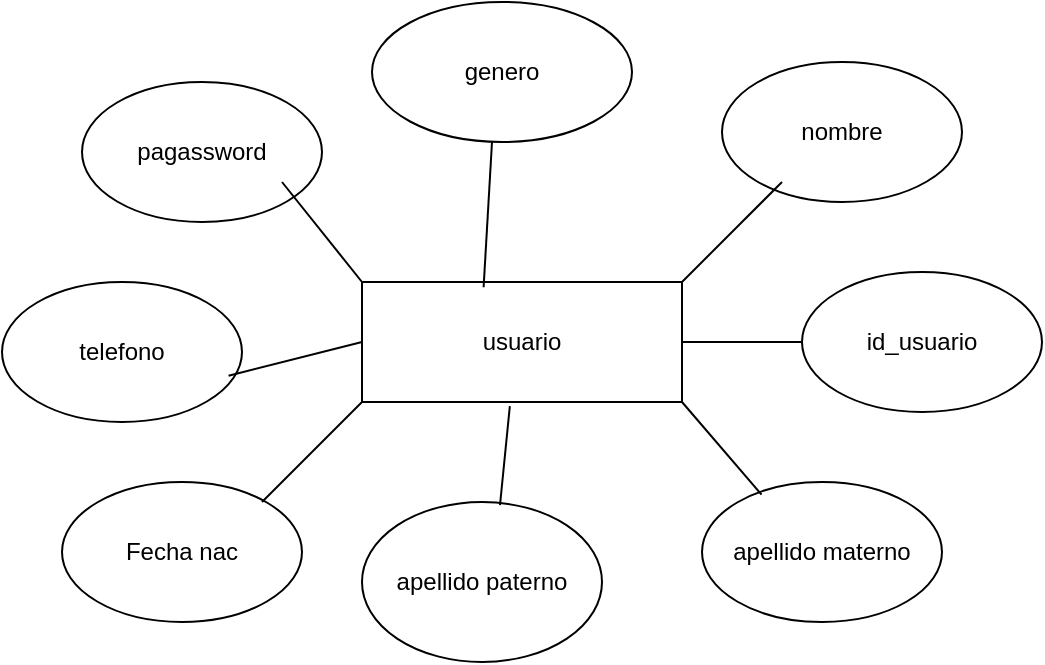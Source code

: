 <mxfile version="24.0.2" type="github">
  <diagram id="R2lEEEUBdFMjLlhIrx00" name="Page-1">
    <mxGraphModel dx="1031" dy="544" grid="1" gridSize="10" guides="1" tooltips="1" connect="1" arrows="1" fold="1" page="1" pageScale="1" pageWidth="850" pageHeight="1100" math="0" shadow="0" extFonts="Permanent Marker^https://fonts.googleapis.com/css?family=Permanent+Marker">
      <root>
        <mxCell id="0" />
        <mxCell id="1" parent="0" />
        <mxCell id="_NY9AhnAgY4UtoBo6Js8-1" value="&lt;font style=&quot;vertical-align: inherit;&quot;&gt;&lt;font style=&quot;vertical-align: inherit;&quot;&gt;usuario&lt;/font&gt;&lt;/font&gt;" style="rounded=0;whiteSpace=wrap;html=1;" vertex="1" parent="1">
          <mxGeometry x="320" y="250" width="160" height="60" as="geometry" />
        </mxCell>
        <mxCell id="_NY9AhnAgY4UtoBo6Js8-2" value="&lt;font style=&quot;vertical-align: inherit;&quot;&gt;&lt;font style=&quot;vertical-align: inherit;&quot;&gt;nombre&lt;/font&gt;&lt;/font&gt;" style="ellipse;whiteSpace=wrap;html=1;" vertex="1" parent="1">
          <mxGeometry x="500" y="140" width="120" height="70" as="geometry" />
        </mxCell>
        <mxCell id="_NY9AhnAgY4UtoBo6Js8-3" value="&lt;font style=&quot;vertical-align: inherit;&quot;&gt;&lt;font style=&quot;vertical-align: inherit;&quot;&gt;&lt;font style=&quot;vertical-align: inherit;&quot;&gt;&lt;font style=&quot;vertical-align: inherit;&quot;&gt;&lt;font style=&quot;vertical-align: inherit;&quot;&gt;&lt;font style=&quot;vertical-align: inherit;&quot;&gt;genero&lt;/font&gt;&lt;/font&gt;&lt;/font&gt;&lt;/font&gt;&lt;/font&gt;&lt;/font&gt;" style="ellipse;whiteSpace=wrap;html=1;" vertex="1" parent="1">
          <mxGeometry x="325" y="110" width="130" height="70" as="geometry" />
        </mxCell>
        <mxCell id="_NY9AhnAgY4UtoBo6Js8-4" value="&lt;font style=&quot;vertical-align: inherit;&quot;&gt;&lt;font style=&quot;vertical-align: inherit;&quot;&gt;apellido paterno&lt;/font&gt;&lt;/font&gt;" style="ellipse;whiteSpace=wrap;html=1;" vertex="1" parent="1">
          <mxGeometry x="320" y="360" width="120" height="80" as="geometry" />
        </mxCell>
        <mxCell id="_NY9AhnAgY4UtoBo6Js8-5" value="&lt;font style=&quot;vertical-align: inherit;&quot;&gt;&lt;font style=&quot;vertical-align: inherit;&quot;&gt;apellido materno&lt;/font&gt;&lt;/font&gt;" style="ellipse;whiteSpace=wrap;html=1;" vertex="1" parent="1">
          <mxGeometry x="490" y="350" width="120" height="70" as="geometry" />
        </mxCell>
        <mxCell id="_NY9AhnAgY4UtoBo6Js8-6" value="&lt;font style=&quot;vertical-align: inherit;&quot;&gt;&lt;font style=&quot;vertical-align: inherit;&quot;&gt;Fecha nac&lt;/font&gt;&lt;/font&gt;" style="ellipse;whiteSpace=wrap;html=1;" vertex="1" parent="1">
          <mxGeometry x="170" y="350" width="120" height="70" as="geometry" />
        </mxCell>
        <mxCell id="_NY9AhnAgY4UtoBo6Js8-7" value="&lt;font style=&quot;vertical-align: inherit;&quot;&gt;&lt;font style=&quot;vertical-align: inherit;&quot;&gt;telefono&lt;/font&gt;&lt;/font&gt;" style="ellipse;whiteSpace=wrap;html=1;" vertex="1" parent="1">
          <mxGeometry x="140" y="250" width="120" height="70" as="geometry" />
        </mxCell>
        <mxCell id="_NY9AhnAgY4UtoBo6Js8-8" value="&lt;font style=&quot;vertical-align: inherit;&quot;&gt;&lt;font style=&quot;vertical-align: inherit;&quot;&gt;pagassword&lt;/font&gt;&lt;/font&gt;" style="ellipse;whiteSpace=wrap;html=1;" vertex="1" parent="1">
          <mxGeometry x="180" y="150" width="120" height="70" as="geometry" />
        </mxCell>
        <mxCell id="_NY9AhnAgY4UtoBo6Js8-9" value="&lt;font style=&quot;vertical-align: inherit;&quot;&gt;&lt;font style=&quot;vertical-align: inherit;&quot;&gt;id_usuario&lt;/font&gt;&lt;/font&gt;" style="ellipse;whiteSpace=wrap;html=1;" vertex="1" parent="1">
          <mxGeometry x="540" y="245" width="120" height="70" as="geometry" />
        </mxCell>
        <mxCell id="_NY9AhnAgY4UtoBo6Js8-20" value="" style="endArrow=none;html=1;rounded=0;exitX=0.944;exitY=0.669;exitDx=0;exitDy=0;exitPerimeter=0;entryX=0;entryY=0.5;entryDx=0;entryDy=0;" edge="1" parent="1" source="_NY9AhnAgY4UtoBo6Js8-7" target="_NY9AhnAgY4UtoBo6Js8-1">
          <mxGeometry width="50" height="50" relative="1" as="geometry">
            <mxPoint x="270" y="310" as="sourcePoint" />
            <mxPoint x="320" y="260" as="targetPoint" />
          </mxGeometry>
        </mxCell>
        <mxCell id="_NY9AhnAgY4UtoBo6Js8-21" value="" style="endArrow=none;html=1;rounded=0;exitX=0.575;exitY=0.02;exitDx=0;exitDy=0;exitPerimeter=0;entryX=0.462;entryY=1.034;entryDx=0;entryDy=0;entryPerimeter=0;" edge="1" parent="1" source="_NY9AhnAgY4UtoBo6Js8-4" target="_NY9AhnAgY4UtoBo6Js8-1">
          <mxGeometry width="50" height="50" relative="1" as="geometry">
            <mxPoint x="375" y="360" as="sourcePoint" />
            <mxPoint x="425" y="310" as="targetPoint" />
          </mxGeometry>
        </mxCell>
        <mxCell id="_NY9AhnAgY4UtoBo6Js8-22" value="" style="endArrow=none;html=1;rounded=0;exitX=0.38;exitY=0.044;exitDx=0;exitDy=0;exitPerimeter=0;" edge="1" parent="1" source="_NY9AhnAgY4UtoBo6Js8-1">
          <mxGeometry width="50" height="50" relative="1" as="geometry">
            <mxPoint x="380" y="240" as="sourcePoint" />
            <mxPoint x="385" y="180" as="targetPoint" />
          </mxGeometry>
        </mxCell>
        <mxCell id="_NY9AhnAgY4UtoBo6Js8-23" value="" style="endArrow=none;html=1;rounded=0;" edge="1" parent="1">
          <mxGeometry width="50" height="50" relative="1" as="geometry">
            <mxPoint x="270" y="360" as="sourcePoint" />
            <mxPoint x="320" y="310" as="targetPoint" />
          </mxGeometry>
        </mxCell>
        <mxCell id="_NY9AhnAgY4UtoBo6Js8-24" value="" style="endArrow=none;html=1;rounded=0;" edge="1" parent="1">
          <mxGeometry width="50" height="50" relative="1" as="geometry">
            <mxPoint x="480" y="250" as="sourcePoint" />
            <mxPoint x="530" y="200" as="targetPoint" />
          </mxGeometry>
        </mxCell>
        <mxCell id="_NY9AhnAgY4UtoBo6Js8-25" value="" style="endArrow=none;html=1;rounded=0;" edge="1" parent="1">
          <mxGeometry width="50" height="50" relative="1" as="geometry">
            <mxPoint x="280" y="200" as="sourcePoint" />
            <mxPoint x="320" y="250" as="targetPoint" />
            <Array as="points">
              <mxPoint x="280" y="200" />
            </Array>
          </mxGeometry>
        </mxCell>
        <mxCell id="_NY9AhnAgY4UtoBo6Js8-26" value="" style="endArrow=none;html=1;rounded=0;exitX=1;exitY=1;exitDx=0;exitDy=0;entryX=0.248;entryY=0.09;entryDx=0;entryDy=0;entryPerimeter=0;" edge="1" parent="1" source="_NY9AhnAgY4UtoBo6Js8-1" target="_NY9AhnAgY4UtoBo6Js8-5">
          <mxGeometry width="50" height="50" relative="1" as="geometry">
            <mxPoint x="460" y="400" as="sourcePoint" />
            <mxPoint x="510" y="350" as="targetPoint" />
          </mxGeometry>
        </mxCell>
        <mxCell id="_NY9AhnAgY4UtoBo6Js8-27" value="" style="endArrow=none;html=1;rounded=0;exitX=1;exitY=0.5;exitDx=0;exitDy=0;" edge="1" parent="1" source="_NY9AhnAgY4UtoBo6Js8-1">
          <mxGeometry width="50" height="50" relative="1" as="geometry">
            <mxPoint x="490" y="330" as="sourcePoint" />
            <mxPoint x="540" y="280" as="targetPoint" />
          </mxGeometry>
        </mxCell>
      </root>
    </mxGraphModel>
  </diagram>
</mxfile>

